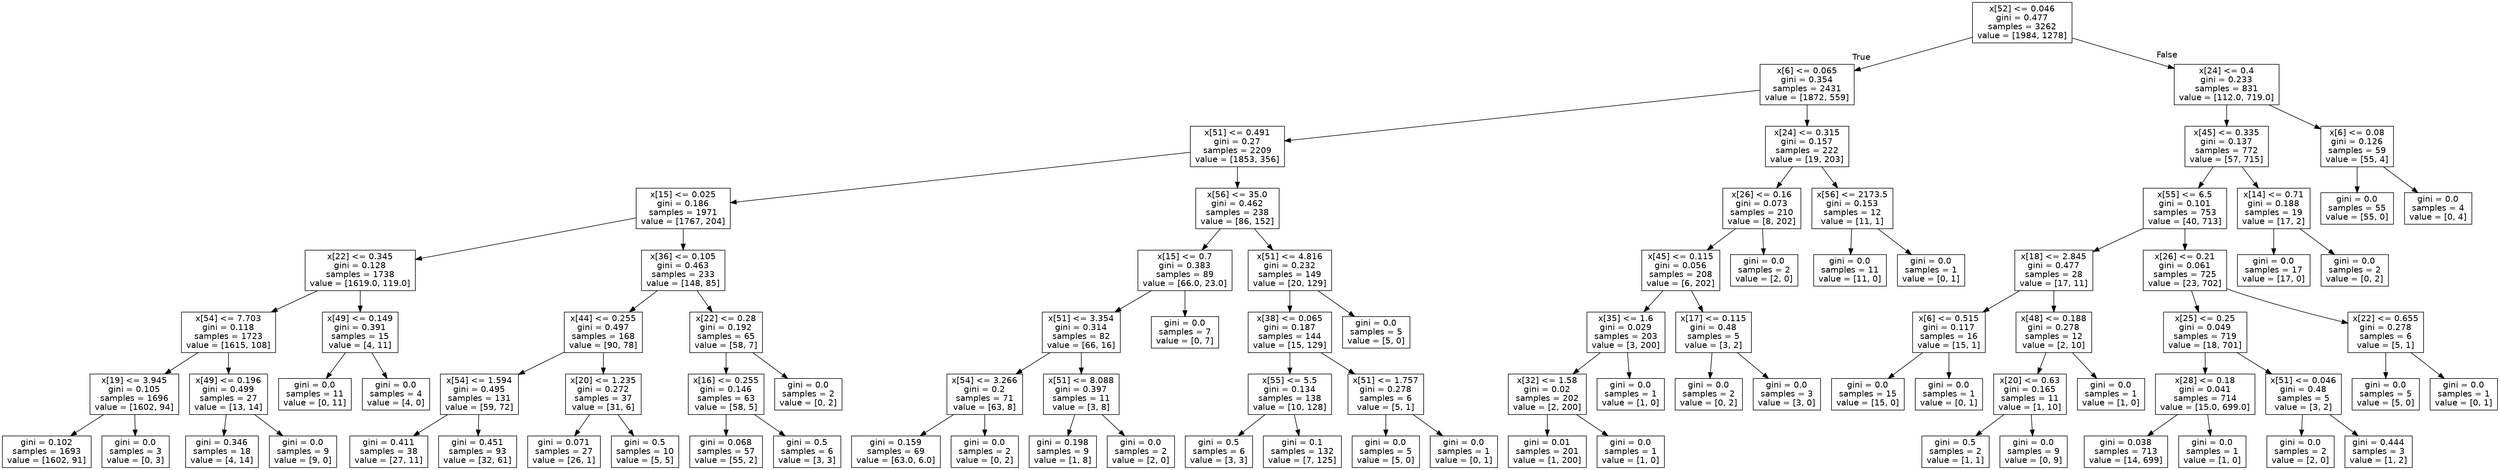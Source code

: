 digraph Tree {
node [shape=box, fontname="helvetica"] ;
edge [fontname="helvetica"] ;
0 [label="x[52] <= 0.046\ngini = 0.477\nsamples = 3262\nvalue = [1984, 1278]"] ;
1 [label="x[6] <= 0.065\ngini = 0.354\nsamples = 2431\nvalue = [1872, 559]"] ;
0 -> 1 [labeldistance=2.5, labelangle=45, headlabel="True"] ;
2 [label="x[51] <= 0.491\ngini = 0.27\nsamples = 2209\nvalue = [1853, 356]"] ;
1 -> 2 ;
3 [label="x[15] <= 0.025\ngini = 0.186\nsamples = 1971\nvalue = [1767, 204]"] ;
2 -> 3 ;
4 [label="x[22] <= 0.345\ngini = 0.128\nsamples = 1738\nvalue = [1619.0, 119.0]"] ;
3 -> 4 ;
5 [label="x[54] <= 7.703\ngini = 0.118\nsamples = 1723\nvalue = [1615, 108]"] ;
4 -> 5 ;
6 [label="x[19] <= 3.945\ngini = 0.105\nsamples = 1696\nvalue = [1602, 94]"] ;
5 -> 6 ;
7 [label="gini = 0.102\nsamples = 1693\nvalue = [1602, 91]"] ;
6 -> 7 ;
8 [label="gini = 0.0\nsamples = 3\nvalue = [0, 3]"] ;
6 -> 8 ;
9 [label="x[49] <= 0.196\ngini = 0.499\nsamples = 27\nvalue = [13, 14]"] ;
5 -> 9 ;
10 [label="gini = 0.346\nsamples = 18\nvalue = [4, 14]"] ;
9 -> 10 ;
11 [label="gini = 0.0\nsamples = 9\nvalue = [9, 0]"] ;
9 -> 11 ;
12 [label="x[49] <= 0.149\ngini = 0.391\nsamples = 15\nvalue = [4, 11]"] ;
4 -> 12 ;
13 [label="gini = 0.0\nsamples = 11\nvalue = [0, 11]"] ;
12 -> 13 ;
14 [label="gini = 0.0\nsamples = 4\nvalue = [4, 0]"] ;
12 -> 14 ;
15 [label="x[36] <= 0.105\ngini = 0.463\nsamples = 233\nvalue = [148, 85]"] ;
3 -> 15 ;
16 [label="x[44] <= 0.255\ngini = 0.497\nsamples = 168\nvalue = [90, 78]"] ;
15 -> 16 ;
17 [label="x[54] <= 1.594\ngini = 0.495\nsamples = 131\nvalue = [59, 72]"] ;
16 -> 17 ;
18 [label="gini = 0.411\nsamples = 38\nvalue = [27, 11]"] ;
17 -> 18 ;
19 [label="gini = 0.451\nsamples = 93\nvalue = [32, 61]"] ;
17 -> 19 ;
20 [label="x[20] <= 1.235\ngini = 0.272\nsamples = 37\nvalue = [31, 6]"] ;
16 -> 20 ;
21 [label="gini = 0.071\nsamples = 27\nvalue = [26, 1]"] ;
20 -> 21 ;
22 [label="gini = 0.5\nsamples = 10\nvalue = [5, 5]"] ;
20 -> 22 ;
23 [label="x[22] <= 0.28\ngini = 0.192\nsamples = 65\nvalue = [58, 7]"] ;
15 -> 23 ;
24 [label="x[16] <= 0.255\ngini = 0.146\nsamples = 63\nvalue = [58, 5]"] ;
23 -> 24 ;
25 [label="gini = 0.068\nsamples = 57\nvalue = [55, 2]"] ;
24 -> 25 ;
26 [label="gini = 0.5\nsamples = 6\nvalue = [3, 3]"] ;
24 -> 26 ;
27 [label="gini = 0.0\nsamples = 2\nvalue = [0, 2]"] ;
23 -> 27 ;
28 [label="x[56] <= 35.0\ngini = 0.462\nsamples = 238\nvalue = [86, 152]"] ;
2 -> 28 ;
29 [label="x[15] <= 0.7\ngini = 0.383\nsamples = 89\nvalue = [66.0, 23.0]"] ;
28 -> 29 ;
30 [label="x[51] <= 3.354\ngini = 0.314\nsamples = 82\nvalue = [66, 16]"] ;
29 -> 30 ;
31 [label="x[54] <= 3.266\ngini = 0.2\nsamples = 71\nvalue = [63, 8]"] ;
30 -> 31 ;
32 [label="gini = 0.159\nsamples = 69\nvalue = [63.0, 6.0]"] ;
31 -> 32 ;
33 [label="gini = 0.0\nsamples = 2\nvalue = [0, 2]"] ;
31 -> 33 ;
34 [label="x[51] <= 8.088\ngini = 0.397\nsamples = 11\nvalue = [3, 8]"] ;
30 -> 34 ;
35 [label="gini = 0.198\nsamples = 9\nvalue = [1, 8]"] ;
34 -> 35 ;
36 [label="gini = 0.0\nsamples = 2\nvalue = [2, 0]"] ;
34 -> 36 ;
37 [label="gini = 0.0\nsamples = 7\nvalue = [0, 7]"] ;
29 -> 37 ;
38 [label="x[51] <= 4.816\ngini = 0.232\nsamples = 149\nvalue = [20, 129]"] ;
28 -> 38 ;
39 [label="x[38] <= 0.065\ngini = 0.187\nsamples = 144\nvalue = [15, 129]"] ;
38 -> 39 ;
40 [label="x[55] <= 5.5\ngini = 0.134\nsamples = 138\nvalue = [10, 128]"] ;
39 -> 40 ;
41 [label="gini = 0.5\nsamples = 6\nvalue = [3, 3]"] ;
40 -> 41 ;
42 [label="gini = 0.1\nsamples = 132\nvalue = [7, 125]"] ;
40 -> 42 ;
43 [label="x[51] <= 1.757\ngini = 0.278\nsamples = 6\nvalue = [5, 1]"] ;
39 -> 43 ;
44 [label="gini = 0.0\nsamples = 5\nvalue = [5, 0]"] ;
43 -> 44 ;
45 [label="gini = 0.0\nsamples = 1\nvalue = [0, 1]"] ;
43 -> 45 ;
46 [label="gini = 0.0\nsamples = 5\nvalue = [5, 0]"] ;
38 -> 46 ;
47 [label="x[24] <= 0.315\ngini = 0.157\nsamples = 222\nvalue = [19, 203]"] ;
1 -> 47 ;
48 [label="x[26] <= 0.16\ngini = 0.073\nsamples = 210\nvalue = [8, 202]"] ;
47 -> 48 ;
49 [label="x[45] <= 0.115\ngini = 0.056\nsamples = 208\nvalue = [6, 202]"] ;
48 -> 49 ;
50 [label="x[35] <= 1.6\ngini = 0.029\nsamples = 203\nvalue = [3, 200]"] ;
49 -> 50 ;
51 [label="x[32] <= 1.58\ngini = 0.02\nsamples = 202\nvalue = [2, 200]"] ;
50 -> 51 ;
52 [label="gini = 0.01\nsamples = 201\nvalue = [1, 200]"] ;
51 -> 52 ;
53 [label="gini = 0.0\nsamples = 1\nvalue = [1, 0]"] ;
51 -> 53 ;
54 [label="gini = 0.0\nsamples = 1\nvalue = [1, 0]"] ;
50 -> 54 ;
55 [label="x[17] <= 0.115\ngini = 0.48\nsamples = 5\nvalue = [3, 2]"] ;
49 -> 55 ;
56 [label="gini = 0.0\nsamples = 2\nvalue = [0, 2]"] ;
55 -> 56 ;
57 [label="gini = 0.0\nsamples = 3\nvalue = [3, 0]"] ;
55 -> 57 ;
58 [label="gini = 0.0\nsamples = 2\nvalue = [2, 0]"] ;
48 -> 58 ;
59 [label="x[56] <= 2173.5\ngini = 0.153\nsamples = 12\nvalue = [11, 1]"] ;
47 -> 59 ;
60 [label="gini = 0.0\nsamples = 11\nvalue = [11, 0]"] ;
59 -> 60 ;
61 [label="gini = 0.0\nsamples = 1\nvalue = [0, 1]"] ;
59 -> 61 ;
62 [label="x[24] <= 0.4\ngini = 0.233\nsamples = 831\nvalue = [112.0, 719.0]"] ;
0 -> 62 [labeldistance=2.5, labelangle=-45, headlabel="False"] ;
63 [label="x[45] <= 0.335\ngini = 0.137\nsamples = 772\nvalue = [57, 715]"] ;
62 -> 63 ;
64 [label="x[55] <= 6.5\ngini = 0.101\nsamples = 753\nvalue = [40, 713]"] ;
63 -> 64 ;
65 [label="x[18] <= 2.845\ngini = 0.477\nsamples = 28\nvalue = [17, 11]"] ;
64 -> 65 ;
66 [label="x[6] <= 0.515\ngini = 0.117\nsamples = 16\nvalue = [15, 1]"] ;
65 -> 66 ;
67 [label="gini = 0.0\nsamples = 15\nvalue = [15, 0]"] ;
66 -> 67 ;
68 [label="gini = 0.0\nsamples = 1\nvalue = [0, 1]"] ;
66 -> 68 ;
69 [label="x[48] <= 0.188\ngini = 0.278\nsamples = 12\nvalue = [2, 10]"] ;
65 -> 69 ;
70 [label="x[20] <= 0.63\ngini = 0.165\nsamples = 11\nvalue = [1, 10]"] ;
69 -> 70 ;
71 [label="gini = 0.5\nsamples = 2\nvalue = [1, 1]"] ;
70 -> 71 ;
72 [label="gini = 0.0\nsamples = 9\nvalue = [0, 9]"] ;
70 -> 72 ;
73 [label="gini = 0.0\nsamples = 1\nvalue = [1, 0]"] ;
69 -> 73 ;
74 [label="x[26] <= 0.21\ngini = 0.061\nsamples = 725\nvalue = [23, 702]"] ;
64 -> 74 ;
75 [label="x[25] <= 0.25\ngini = 0.049\nsamples = 719\nvalue = [18, 701]"] ;
74 -> 75 ;
76 [label="x[28] <= 0.18\ngini = 0.041\nsamples = 714\nvalue = [15.0, 699.0]"] ;
75 -> 76 ;
77 [label="gini = 0.038\nsamples = 713\nvalue = [14, 699]"] ;
76 -> 77 ;
78 [label="gini = 0.0\nsamples = 1\nvalue = [1, 0]"] ;
76 -> 78 ;
79 [label="x[51] <= 0.046\ngini = 0.48\nsamples = 5\nvalue = [3, 2]"] ;
75 -> 79 ;
80 [label="gini = 0.0\nsamples = 2\nvalue = [2, 0]"] ;
79 -> 80 ;
81 [label="gini = 0.444\nsamples = 3\nvalue = [1, 2]"] ;
79 -> 81 ;
82 [label="x[22] <= 0.655\ngini = 0.278\nsamples = 6\nvalue = [5, 1]"] ;
74 -> 82 ;
83 [label="gini = 0.0\nsamples = 5\nvalue = [5, 0]"] ;
82 -> 83 ;
84 [label="gini = 0.0\nsamples = 1\nvalue = [0, 1]"] ;
82 -> 84 ;
85 [label="x[14] <= 0.71\ngini = 0.188\nsamples = 19\nvalue = [17, 2]"] ;
63 -> 85 ;
86 [label="gini = 0.0\nsamples = 17\nvalue = [17, 0]"] ;
85 -> 86 ;
87 [label="gini = 0.0\nsamples = 2\nvalue = [0, 2]"] ;
85 -> 87 ;
88 [label="x[6] <= 0.08\ngini = 0.126\nsamples = 59\nvalue = [55, 4]"] ;
62 -> 88 ;
89 [label="gini = 0.0\nsamples = 55\nvalue = [55, 0]"] ;
88 -> 89 ;
90 [label="gini = 0.0\nsamples = 4\nvalue = [0, 4]"] ;
88 -> 90 ;
}